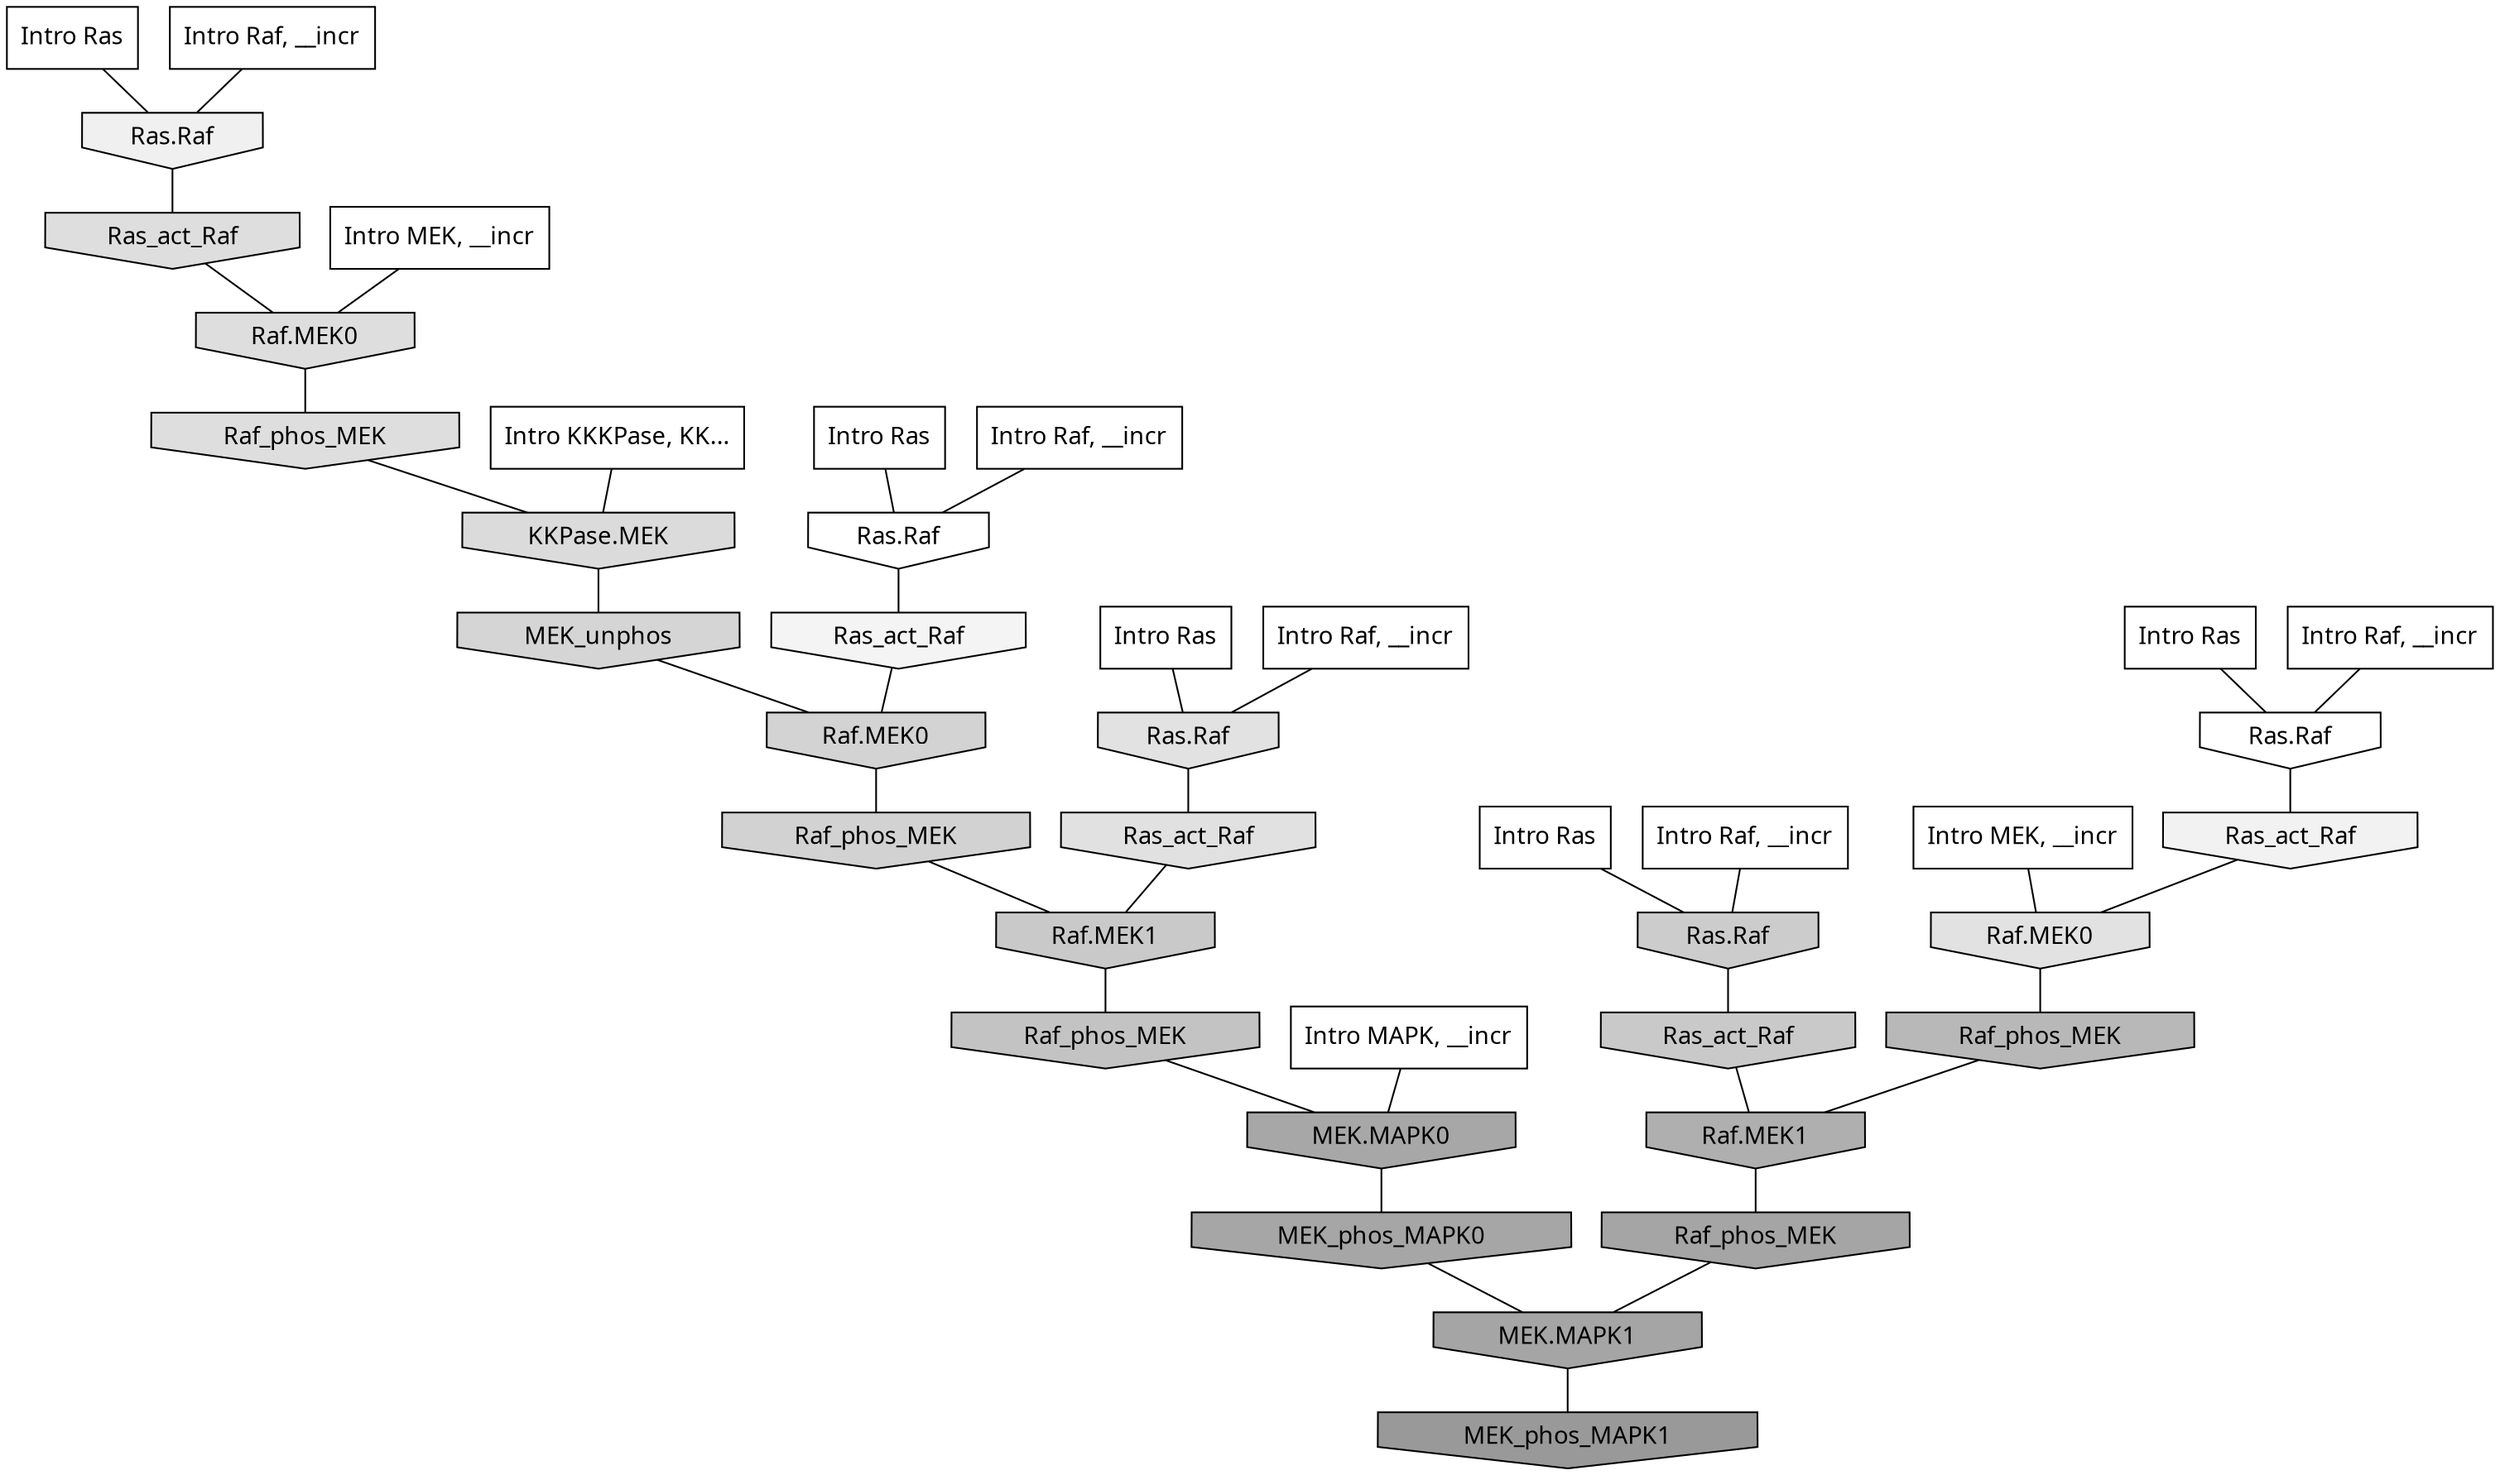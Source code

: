 digraph G{
  rankdir="TB";
  ranksep=0.30;
  node [fontname="CMU Serif"];
  edge [fontname="CMU Serif"];
  
  26 [label="Intro Ras", shape=rectangle, style=filled, fillcolor="0.000 0.000 1.000"]
  
  27 [label="Intro Ras", shape=rectangle, style=filled, fillcolor="0.000 0.000 1.000"]
  
  55 [label="Intro Ras", shape=rectangle, style=filled, fillcolor="0.000 0.000 1.000"]
  
  69 [label="Intro Ras", shape=rectangle, style=filled, fillcolor="0.000 0.000 1.000"]
  
  90 [label="Intro Ras", shape=rectangle, style=filled, fillcolor="0.000 0.000 1.000"]
  
  108 [label="Intro Raf, __incr", shape=rectangle, style=filled, fillcolor="0.000 0.000 1.000"]
  
  256 [label="Intro Raf, __incr", shape=rectangle, style=filled, fillcolor="0.000 0.000 1.000"]
  
  486 [label="Intro Raf, __incr", shape=rectangle, style=filled, fillcolor="0.000 0.000 1.000"]
  
  545 [label="Intro Raf, __incr", shape=rectangle, style=filled, fillcolor="0.000 0.000 1.000"]
  
  777 [label="Intro Raf, __incr", shape=rectangle, style=filled, fillcolor="0.000 0.000 1.000"]
  
  1156 [label="Intro MEK, __incr", shape=rectangle, style=filled, fillcolor="0.000 0.000 1.000"]
  
  1885 [label="Intro MEK, __incr", shape=rectangle, style=filled, fillcolor="0.000 0.000 1.000"]
  
  2662 [label="Intro MAPK, __incr", shape=rectangle, style=filled, fillcolor="0.000 0.000 1.000"]
  
  3154 [label="Intro KKKPase, KK...", shape=rectangle, style=filled, fillcolor="0.000 0.000 1.000"]
  
  3263 [label="Ras.Raf", shape=invhouse, style=filled, fillcolor="0.000 0.000 1.000"]
  
  3276 [label="Ras.Raf", shape=invhouse, style=filled, fillcolor="0.000 0.000 1.000"]
  
  3641 [label="Ras_act_Raf", shape=invhouse, style=filled, fillcolor="0.000 0.000 0.954"]
  
  3715 [label="Ras_act_Raf", shape=invhouse, style=filled, fillcolor="0.000 0.000 0.946"]
  
  3838 [label="Ras.Raf", shape=invhouse, style=filled, fillcolor="0.000 0.000 0.938"]
  
  4676 [label="Raf.MEK0", shape=invhouse, style=filled, fillcolor="0.000 0.000 0.884"]
  
  4685 [label="Ras.Raf", shape=invhouse, style=filled, fillcolor="0.000 0.000 0.884"]
  
  4763 [label="Ras_act_Raf", shape=invhouse, style=filled, fillcolor="0.000 0.000 0.879"]
  
  4908 [label="Ras_act_Raf", shape=invhouse, style=filled, fillcolor="0.000 0.000 0.870"]
  
  4911 [label="Raf.MEK0", shape=invhouse, style=filled, fillcolor="0.000 0.000 0.870"]
  
  4932 [label="Raf_phos_MEK", shape=invhouse, style=filled, fillcolor="0.000 0.000 0.869"]
  
  5118 [label="KKPase.MEK", shape=invhouse, style=filled, fillcolor="0.000 0.000 0.857"]
  
  5542 [label="MEK_unphos", shape=invhouse, style=filled, fillcolor="0.000 0.000 0.833"]
  
  5676 [label="Raf.MEK0", shape=invhouse, style=filled, fillcolor="0.000 0.000 0.827"]
  
  5797 [label="Raf_phos_MEK", shape=invhouse, style=filled, fillcolor="0.000 0.000 0.821"]
  
  6285 [label="Ras.Raf", shape=invhouse, style=filled, fillcolor="0.000 0.000 0.797"]
  
  6539 [label="Ras_act_Raf", shape=invhouse, style=filled, fillcolor="0.000 0.000 0.787"]
  
  6541 [label="Raf.MEK1", shape=invhouse, style=filled, fillcolor="0.000 0.000 0.787"]
  
  7230 [label="Raf_phos_MEK", shape=invhouse, style=filled, fillcolor="0.000 0.000 0.763"]
  
  8634 [label="Raf_phos_MEK", shape=invhouse, style=filled, fillcolor="0.000 0.000 0.722"]
  
  10126 [label="Raf.MEK1", shape=invhouse, style=filled, fillcolor="0.000 0.000 0.686"]
  
  11909 [label="MEK.MAPK0", shape=invhouse, style=filled, fillcolor="0.000 0.000 0.653"]
  
  12163 [label="MEK_phos_MAPK0", shape=invhouse, style=filled, fillcolor="0.000 0.000 0.649"]
  
  12252 [label="Raf_phos_MEK", shape=invhouse, style=filled, fillcolor="0.000 0.000 0.647"]
  
  12261 [label="MEK.MAPK1", shape=invhouse, style=filled, fillcolor="0.000 0.000 0.647"]
  
  15473 [label="MEK_phos_MAPK1", shape=invhouse, style=filled, fillcolor="0.000 0.000 0.600"]
  
  
  12261 -> 15473 [dir=none, color="0.000 0.000 0.000"] 
  12252 -> 12261 [dir=none, color="0.000 0.000 0.000"] 
  12163 -> 12261 [dir=none, color="0.000 0.000 0.000"] 
  11909 -> 12163 [dir=none, color="0.000 0.000 0.000"] 
  10126 -> 12252 [dir=none, color="0.000 0.000 0.000"] 
  8634 -> 10126 [dir=none, color="0.000 0.000 0.000"] 
  7230 -> 11909 [dir=none, color="0.000 0.000 0.000"] 
  6541 -> 7230 [dir=none, color="0.000 0.000 0.000"] 
  6539 -> 10126 [dir=none, color="0.000 0.000 0.000"] 
  6285 -> 6539 [dir=none, color="0.000 0.000 0.000"] 
  5797 -> 6541 [dir=none, color="0.000 0.000 0.000"] 
  5676 -> 5797 [dir=none, color="0.000 0.000 0.000"] 
  5542 -> 5676 [dir=none, color="0.000 0.000 0.000"] 
  5118 -> 5542 [dir=none, color="0.000 0.000 0.000"] 
  4932 -> 5118 [dir=none, color="0.000 0.000 0.000"] 
  4911 -> 4932 [dir=none, color="0.000 0.000 0.000"] 
  4908 -> 4911 [dir=none, color="0.000 0.000 0.000"] 
  4763 -> 6541 [dir=none, color="0.000 0.000 0.000"] 
  4685 -> 4763 [dir=none, color="0.000 0.000 0.000"] 
  4676 -> 8634 [dir=none, color="0.000 0.000 0.000"] 
  3838 -> 4908 [dir=none, color="0.000 0.000 0.000"] 
  3715 -> 4676 [dir=none, color="0.000 0.000 0.000"] 
  3641 -> 5676 [dir=none, color="0.000 0.000 0.000"] 
  3276 -> 3641 [dir=none, color="0.000 0.000 0.000"] 
  3263 -> 3715 [dir=none, color="0.000 0.000 0.000"] 
  3154 -> 5118 [dir=none, color="0.000 0.000 0.000"] 
  2662 -> 11909 [dir=none, color="0.000 0.000 0.000"] 
  1885 -> 4911 [dir=none, color="0.000 0.000 0.000"] 
  1156 -> 4676 [dir=none, color="0.000 0.000 0.000"] 
  777 -> 3276 [dir=none, color="0.000 0.000 0.000"] 
  545 -> 6285 [dir=none, color="0.000 0.000 0.000"] 
  486 -> 3263 [dir=none, color="0.000 0.000 0.000"] 
  256 -> 4685 [dir=none, color="0.000 0.000 0.000"] 
  108 -> 3838 [dir=none, color="0.000 0.000 0.000"] 
  90 -> 4685 [dir=none, color="0.000 0.000 0.000"] 
  69 -> 3276 [dir=none, color="0.000 0.000 0.000"] 
  55 -> 6285 [dir=none, color="0.000 0.000 0.000"] 
  27 -> 3263 [dir=none, color="0.000 0.000 0.000"] 
  26 -> 3838 [dir=none, color="0.000 0.000 0.000"] 
  
  }
